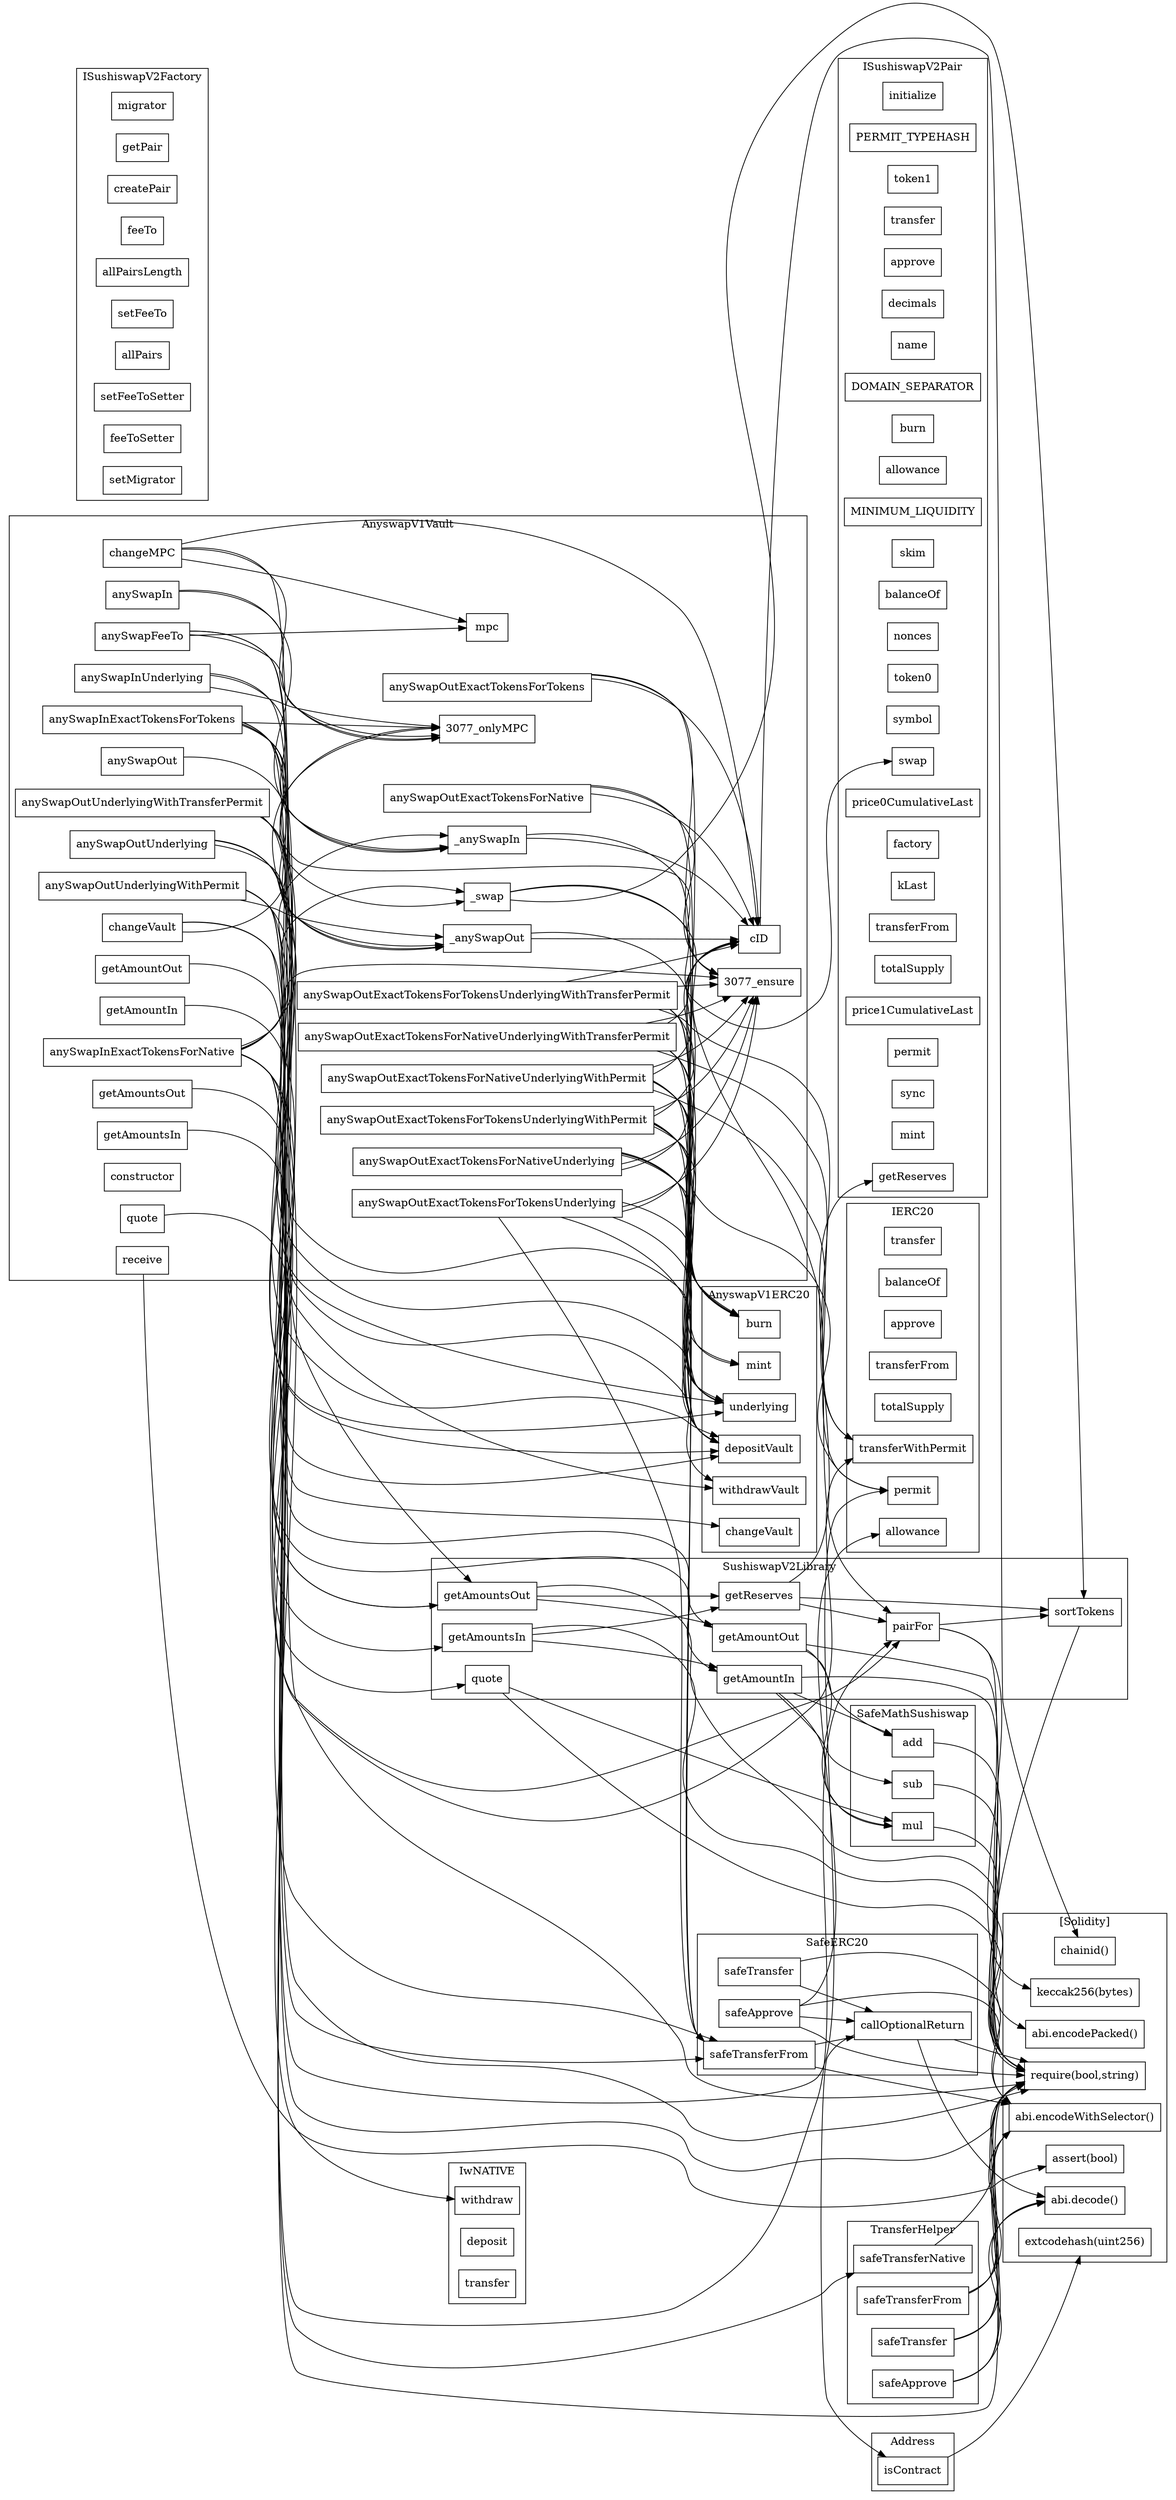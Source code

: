strict digraph {
rankdir="LR"
node [shape=box]
subgraph cluster_1187_IERC20 {
label = "IERC20"
"1187_transfer" [label="transfer"]
"1187_balanceOf" [label="balanceOf"]
"1187_approve" [label="approve"]
"1187_transferFrom" [label="transferFrom"]
"1187_totalSupply" [label="totalSupply"]
"1187_allowance" [label="allowance"]
"1187_transferWithPermit" [label="transferWithPermit"]
"1187_permit" [label="permit"]
}subgraph cluster_3077_AnyswapV1Vault {
label = "AnyswapV1Vault"
"3077_anySwapOutExactTokensForTokens" [label="anySwapOutExactTokensForTokens"]
"3077__anySwapOut" [label="_anySwapOut"]
"3077_mpc" [label="mpc"]
"3077_getAmountsIn" [label="getAmountsIn"]
"3077_anySwapOutExactTokensForTokensUnderlying" [label="anySwapOutExactTokensForTokensUnderlying"]
"3077_anySwapOutExactTokensForNativeUnderlyingWithPermit" [label="anySwapOutExactTokensForNativeUnderlyingWithPermit"]
"3077_anySwapFeeTo" [label="anySwapFeeTo"]
"3077_cID" [label="cID"]
"3077_anySwapOutExactTokensForNativeUnderlying" [label="anySwapOutExactTokensForNativeUnderlying"]
"3077_anySwapOutExactTokensForTokensUnderlyingWithTransferPermit" [label="anySwapOutExactTokensForTokensUnderlyingWithTransferPermit"]
"3077_anySwapOutExactTokensForNativeUnderlyingWithTransferPermit" [label="anySwapOutExactTokensForNativeUnderlyingWithTransferPermit"]
"3077_anySwapOutUnderlyingWithTransferPermit" [label="anySwapOutUnderlyingWithTransferPermit"]
"3077__anySwapIn" [label="_anySwapIn"]
"3077_anySwapOut" [label="anySwapOut"]
"3077_anySwapInExactTokensForTokens" [label="anySwapInExactTokensForTokens"]
"3077_getAmountIn" [label="getAmountIn"]
"3077_anySwapIn" [label="anySwapIn"]
"3077_getAmountsOut" [label="getAmountsOut"]
"3077_anySwapOutUnderlying" [label="anySwapOutUnderlying"]
"3077__swap" [label="_swap"]
"3077_quote" [label="quote"]
"3077_getAmountOut" [label="getAmountOut"]
"3077_anySwapOutUnderlyingWithPermit" [label="anySwapOutUnderlyingWithPermit"]
"3077_anySwapInUnderlying" [label="anySwapInUnderlying"]
"3077_receive" [label="receive"]
"3077_changeMPC" [label="changeMPC"]
"3077_constructor" [label="constructor"]
"3077_changeVault" [label="changeVault"]
"3077_anySwapOutExactTokensForTokensUnderlyingWithPermit" [label="anySwapOutExactTokensForTokensUnderlyingWithPermit"]
"3077_anySwapInExactTokensForNative" [label="anySwapInExactTokensForNative"]
"3077_anySwapOutExactTokensForNative" [label="anySwapOutExactTokensForNative"]
"3077_anySwapOutExactTokensForTokensUnderlyingWithTransferPermit" -> "3077_cID"
"3077_anySwapFeeTo" -> "3077_mpc"
"3077_anySwapOutExactTokensForTokensUnderlyingWithPermit" -> "3077_ensure"
"3077_anySwapInExactTokensForNative" -> "3077_onlyMPC"
"3077_anySwapOutExactTokensForTokens" -> "3077_cID"
"3077_anySwapOutExactTokensForTokensUnderlying" -> "3077_ensure"
"3077_changeMPC" -> "3077_mpc"
"3077_anySwapOutUnderlyingWithPermit" -> "3077__anySwapOut"
"3077_anySwapOutExactTokensForNativeUnderlyingWithTransferPermit" -> "3077_ensure"
"3077_anySwapOutUnderlyingWithTransferPermit" -> "3077__anySwapOut"
"3077_anySwapInExactTokensForTokens" -> "3077_ensure"
"3077_anySwapIn" -> "3077_onlyMPC"
"3077_anySwapOutUnderlying" -> "3077__anySwapOut"
"3077_anySwapFeeTo" -> "3077_onlyMPC"
"3077_anySwapOutExactTokensForNative" -> "3077_cID"
"3077_anySwapOutExactTokensForNativeUnderlyingWithPermit" -> "3077_ensure"
"3077__anySwapOut" -> "3077_cID"
"3077_anySwapOutExactTokensForTokensUnderlyingWithPermit" -> "3077_cID"
"3077_anySwapInExactTokensForNative" -> "3077__swap"
"3077_anySwapInUnderlying" -> "3077__anySwapIn"
"3077_anySwapInExactTokensForTokens" -> "3077__swap"
"3077_anySwapInUnderlying" -> "3077_onlyMPC"
"3077_anySwapOutExactTokensForTokensUnderlyingWithTransferPermit" -> "3077_ensure"
"3077_changeMPC" -> "3077_onlyMPC"
"3077_anySwapOutExactTokensForNativeUnderlying" -> "3077_cID"
"3077_anySwapOutExactTokensForTokensUnderlying" -> "3077_cID"
"3077_anySwapInExactTokensForTokens" -> "3077__anySwapIn"
"3077_changeVault" -> "3077_onlyMPC"
"3077_anySwapOut" -> "3077__anySwapOut"
"3077_anySwapOutExactTokensForNativeUnderlying" -> "3077_ensure"
"3077_anySwapOutExactTokensForNativeUnderlyingWithPermit" -> "3077_cID"
"3077_anySwapInExactTokensForNative" -> "3077_ensure"
"3077_anySwapOutExactTokensForNativeUnderlyingWithTransferPermit" -> "3077_cID"
"3077_anySwapInExactTokensForTokens" -> "3077_onlyMPC"
"3077_anySwapIn" -> "3077__anySwapIn"
"3077__anySwapIn" -> "3077_cID"
"3077_anySwapOutExactTokensForNative" -> "3077_ensure"
"3077_anySwapOutExactTokensForTokens" -> "3077_ensure"
"3077_changeMPC" -> "3077_cID"
"3077_anySwapInExactTokensForNative" -> "3077__anySwapIn"
}subgraph cluster_1032_IwNATIVE {
label = "IwNATIVE"
"1032_withdraw" [label="withdraw"]
"1032_deposit" [label="deposit"]
"1032_transfer" [label="transfer"]
}subgraph cluster_943_TransferHelper {
label = "TransferHelper"
"943_safeApprove" [label="safeApprove"]
"943_safeTransferFrom" [label="safeTransferFrom"]
"943_safeTransfer" [label="safeTransfer"]
"943_safeTransferNative" [label="safeTransferNative"]
}subgraph cluster_241_ISushiswapV2Pair {
label = "ISushiswapV2Pair"
"241_initialize" [label="initialize"]
"241_PERMIT_TYPEHASH" [label="PERMIT_TYPEHASH"]
"241_token1" [label="token1"]
"241_transfer" [label="transfer"]
"241_approve" [label="approve"]
"241_decimals" [label="decimals"]
"241_name" [label="name"]
"241_DOMAIN_SEPARATOR" [label="DOMAIN_SEPARATOR"]
"241_burn" [label="burn"]
"241_allowance" [label="allowance"]
"241_MINIMUM_LIQUIDITY" [label="MINIMUM_LIQUIDITY"]
"241_skim" [label="skim"]
"241_balanceOf" [label="balanceOf"]
"241_nonces" [label="nonces"]
"241_token0" [label="token0"]
"241_symbol" [label="symbol"]
"241_swap" [label="swap"]
"241_price0CumulativeLast" [label="price0CumulativeLast"]
"241_factory" [label="factory"]
"241_kLast" [label="kLast"]
"241_transferFrom" [label="transferFrom"]
"241_totalSupply" [label="totalSupply"]
"241_price1CumulativeLast" [label="price1CumulativeLast"]
"241_permit" [label="permit"]
"241_sync" [label="sync"]
"241_mint" [label="mint"]
"241_getReserves" [label="getReserves"]
}subgraph cluster_785_SushiswapV2Library {
label = "SushiswapV2Library"
"785_getReserves" [label="getReserves"]
"785_pairFor" [label="pairFor"]
"785_getAmountsIn" [label="getAmountsIn"]
"785_getAmountsOut" [label="getAmountsOut"]
"785_getAmountOut" [label="getAmountOut"]
"785_quote" [label="quote"]
"785_sortTokens" [label="sortTokens"]
"785_getAmountIn" [label="getAmountIn"]
"785_getAmountsOut" -> "785_getReserves"
"785_getReserves" -> "785_sortTokens"
"785_getReserves" -> "785_pairFor"
"785_getAmountsIn" -> "785_getAmountIn"
"785_getAmountsIn" -> "785_getReserves"
"785_pairFor" -> "785_sortTokens"
"785_getAmountsOut" -> "785_getAmountOut"
}subgraph cluster_1362_SafeERC20 {
label = "SafeERC20"
"1362_safeTransferFrom" [label="safeTransferFrom"]
"1362_callOptionalReturn" [label="callOptionalReturn"]
"1362_safeTransfer" [label="safeTransfer"]
"1362_safeApprove" [label="safeApprove"]
"1362_safeApprove" -> "1362_callOptionalReturn"
"1362_safeTransferFrom" -> "1362_callOptionalReturn"
"1362_safeTransfer" -> "1362_callOptionalReturn"
}subgraph cluster_1014_ISushiswapV2Factory {
label = "ISushiswapV2Factory"
"1014_migrator" [label="migrator"]
"1014_getPair" [label="getPair"]
"1014_createPair" [label="createPair"]
"1014_feeTo" [label="feeTo"]
"1014_allPairsLength" [label="allPairsLength"]
"1014_setFeeTo" [label="setFeeTo"]
"1014_allPairs" [label="allPairs"]
"1014_setFeeToSetter" [label="setFeeToSetter"]
"1014_feeToSetter" [label="feeToSetter"]
"1014_setMigrator" [label="setMigrator"]
}subgraph cluster_314_SafeMathSushiswap {
label = "SafeMathSushiswap"
"314_add" [label="add"]
"314_mul" [label="mul"]
"314_sub" [label="sub"]
}subgraph cluster_1083_AnyswapV1ERC20 {
label = "AnyswapV1ERC20"
"1083_underlying" [label="underlying"]
"1083_withdrawVault" [label="withdrawVault"]
"1083_depositVault" [label="depositVault"]
"1083_changeVault" [label="changeVault"]
"1083_mint" [label="mint"]
"1083_burn" [label="burn"]
}subgraph cluster_1213_Address {
label = "Address"
"1213_isContract" [label="isContract"]
}subgraph cluster_solidity {
label = "[Solidity]"
"extcodehash(uint256)" 
"abi.encodeWithSelector()" 
"abi.decode()" 
"require(bool,string)" 
"chainid()" 
"keccak256(bytes)" 
"abi.encodePacked()" 
"assert(bool)" 
"785_getAmountsIn" -> "require(bool,string)"
"785_pairFor" -> "abi.encodePacked()"
"943_safeTransferFrom" -> "abi.decode()"
"943_safeTransfer" -> "abi.decode()"
"943_safeApprove" -> "require(bool,string)"
"1213_isContract" -> "extcodehash(uint256)"
"943_safeApprove" -> "abi.decode()"
"943_safeTransfer" -> "abi.encodeWithSelector()"
"3077_cID" -> "chainid()"
"1362_safeTransferFrom" -> "abi.encodeWithSelector()"
"785_pairFor" -> "keccak256(bytes)"
"1362_safeTransfer" -> "abi.encodeWithSelector()"
"943_safeTransfer" -> "require(bool,string)"
"3077_anySwapInExactTokensForNative" -> "require(bool,string)"
"943_safeTransferFrom" -> "abi.encodeWithSelector()"
"785_quote" -> "require(bool,string)"
"3077_changeMPC" -> "require(bool,string)"
"1362_callOptionalReturn" -> "require(bool,string)"
"1362_callOptionalReturn" -> "abi.decode()"
"314_mul" -> "require(bool,string)"
"1362_safeApprove" -> "abi.encodeWithSelector()"
"785_getAmountsOut" -> "require(bool,string)"
"3077_receive" -> "assert(bool)"
"785_sortTokens" -> "require(bool,string)"
"314_add" -> "require(bool,string)"
"3077_anySwapInExactTokensForTokens" -> "require(bool,string)"
"785_getAmountOut" -> "require(bool,string)"
"314_sub" -> "require(bool,string)"
"1362_safeApprove" -> "require(bool,string)"
"785_getAmountIn" -> "require(bool,string)"
"3077_changeVault" -> "require(bool,string)"
"943_safeTransferFrom" -> "require(bool,string)"
"943_safeApprove" -> "abi.encodeWithSelector()"
"943_safeTransferNative" -> "require(bool,string)"
}"3077_anySwapOutUnderlyingWithTransferPermit" -> "1083_depositVault"
"3077_anySwapOutExactTokensForNativeUnderlyingWithPermit" -> "1187_permit"
"3077_anySwapOutExactTokensForTokensUnderlyingWithPermit" -> "1083_burn"
"3077_anySwapOutExactTokensForTokensUnderlying" -> "1083_depositVault"
"3077_anySwapOutUnderlying" -> "1083_underlying"
"3077_anySwapOutExactTokensForTokensUnderlyingWithTransferPermit" -> "1083_burn"
"3077_anySwapOutExactTokensForTokensUnderlyingWithTransferPermit" -> "1083_underlying"
"3077_changeVault" -> "1083_changeVault"
"3077__swap" -> "785_sortTokens"
"3077_anySwapOutExactTokensForNativeUnderlying" -> "1362_safeTransferFrom"
"3077_anySwapInExactTokensForNative" -> "785_getAmountsOut"
"3077_getAmountOut" -> "785_getAmountOut"
"3077_anySwapInUnderlying" -> "1083_withdrawVault"
"3077_anySwapOutExactTokensForNativeUnderlying" -> "1083_burn"
"785_quote" -> "314_mul"
"1362_callOptionalReturn" -> "1213_isContract"
"3077_anySwapOutExactTokensForTokensUnderlyingWithPermit" -> "1083_depositVault"
"785_getAmountOut" -> "314_add"
"3077__anySwapIn" -> "1083_mint"
"3077_anySwapFeeTo" -> "1083_withdrawVault"
"3077_anySwapOutExactTokensForTokensUnderlyingWithTransferPermit" -> "1187_transferWithPermit"
"3077_anySwapOutExactTokensForTokens" -> "1083_burn"
"3077__swap" -> "241_swap"
"3077_anySwapOutExactTokensForNativeUnderlyingWithTransferPermit" -> "1187_transferWithPermit"
"3077_anySwapOutUnderlyingWithPermit" -> "1187_permit"
"3077_anySwapInExactTokensForNative" -> "1032_withdraw"
"3077_anySwapOutExactTokensForNativeUnderlying" -> "1083_depositVault"
"3077_anySwapFeeTo" -> "1083_mint"
"3077_anySwapOutExactTokensForTokensUnderlying" -> "1083_burn"
"3077_anySwapOutExactTokensForTokensUnderlyingWithPermit" -> "1187_permit"
"785_getAmountIn" -> "314_sub"
"3077_getAmountIn" -> "785_getAmountIn"
"3077_anySwapOutExactTokensForNativeUnderlyingWithTransferPermit" -> "1083_underlying"
"3077__anySwapOut" -> "1083_burn"
"785_getReserves" -> "241_getReserves"
"3077_anySwapOutUnderlying" -> "1362_safeTransferFrom"
"3077_anySwapInExactTokensForNative" -> "785_pairFor"
"3077_anySwapOutExactTokensForNativeUnderlyingWithTransferPermit" -> "1083_depositVault"
"3077_anySwapOutExactTokensForNative" -> "1083_burn"
"3077_anySwapOutExactTokensForNativeUnderlyingWithPermit" -> "1083_underlying"
"3077_anySwapOutUnderlying" -> "1083_depositVault"
"3077_anySwapOutUnderlyingWithTransferPermit" -> "1187_transferWithPermit"
"3077_anySwapInExactTokensForTokens" -> "785_pairFor"
"3077_anySwapOutExactTokensForNativeUnderlyingWithTransferPermit" -> "1083_burn"
"3077_anySwapOutUnderlyingWithTransferPermit" -> "1083_underlying"
"3077_getAmountsIn" -> "785_getAmountsIn"
"3077_anySwapOutExactTokensForNativeUnderlying" -> "1083_underlying"
"3077_anySwapInExactTokensForNative" -> "943_safeTransferNative"
"3077_anySwapOutExactTokensForNativeUnderlyingWithPermit" -> "1083_burn"
"3077_quote" -> "785_quote"
"3077_anySwapOutExactTokensForNativeUnderlyingWithPermit" -> "1362_safeTransferFrom"
"3077_anySwapOutExactTokensForNativeUnderlyingWithPermit" -> "1083_depositVault"
"3077_anySwapOutExactTokensForTokensUnderlyingWithPermit" -> "1083_underlying"
"3077_anySwapOutUnderlyingWithPermit" -> "1362_safeTransferFrom"
"3077__swap" -> "785_pairFor"
"3077_getAmountsOut" -> "785_getAmountsOut"
"785_getAmountIn" -> "314_add"
"3077_anySwapInExactTokensForTokens" -> "785_getAmountsOut"
"3077_anySwapOutUnderlyingWithPermit" -> "1083_depositVault"
"3077_anySwapOutExactTokensForTokensUnderlyingWithPermit" -> "1362_safeTransferFrom"
"3077_anySwapOutExactTokensForTokensUnderlyingWithTransferPermit" -> "1083_depositVault"
"3077_anySwapOutExactTokensForTokensUnderlying" -> "1083_underlying"
"785_getAmountOut" -> "314_mul"
"1362_safeApprove" -> "1187_allowance"
"785_getAmountIn" -> "314_mul"
"3077_anySwapOutExactTokensForTokensUnderlying" -> "1362_safeTransferFrom"
"3077_anySwapOutUnderlyingWithPermit" -> "1083_underlying"
}